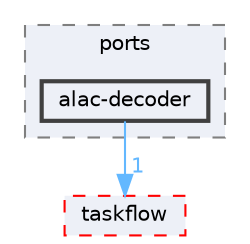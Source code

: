 digraph "external/reflect-cpp/vcpkg/ports/alac-decoder"
{
 // LATEX_PDF_SIZE
  bgcolor="transparent";
  edge [fontname=Helvetica,fontsize=10,labelfontname=Helvetica,labelfontsize=10];
  node [fontname=Helvetica,fontsize=10,shape=box,height=0.2,width=0.4];
  compound=true
  subgraph clusterdir_df60b2f324da79eef08d334ef7853e86 {
    graph [ bgcolor="#edf0f7", pencolor="grey50", label="ports", fontname=Helvetica,fontsize=10 style="filled,dashed", URL="dir_df60b2f324da79eef08d334ef7853e86.html",tooltip=""]
  dir_bab0eac6120fd09e274c2494025b9e12 [label="alac-decoder", fillcolor="#edf0f7", color="grey25", style="filled,bold", URL="dir_bab0eac6120fd09e274c2494025b9e12.html",tooltip=""];
  }
  dir_a586d2919c2294cf68ed57ec5a464d2f [label="taskflow", fillcolor="#edf0f7", color="red", style="filled,dashed", URL="dir_a586d2919c2294cf68ed57ec5a464d2f.html",tooltip="root taskflow include dir"];
  dir_bab0eac6120fd09e274c2494025b9e12->dir_a586d2919c2294cf68ed57ec5a464d2f [headlabel="1", labeldistance=1.5 headhref="dir_000018_000819.html" href="dir_000018_000819.html" color="steelblue1" fontcolor="steelblue1"];
}
